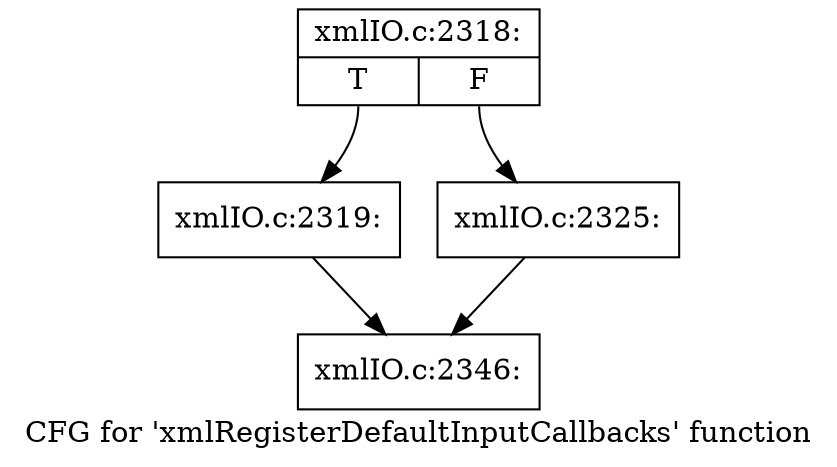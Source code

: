 digraph "CFG for 'xmlRegisterDefaultInputCallbacks' function" {
	label="CFG for 'xmlRegisterDefaultInputCallbacks' function";

	Node0x526fa70 [shape=record,label="{xmlIO.c:2318:|{<s0>T|<s1>F}}"];
	Node0x526fa70:s0 -> Node0x526fe80;
	Node0x526fa70:s1 -> Node0x526fed0;
	Node0x526fe80 [shape=record,label="{xmlIO.c:2319:}"];
	Node0x526fe80 -> Node0x526fda0;
	Node0x526fed0 [shape=record,label="{xmlIO.c:2325:}"];
	Node0x526fed0 -> Node0x526fda0;
	Node0x526fda0 [shape=record,label="{xmlIO.c:2346:}"];
}
